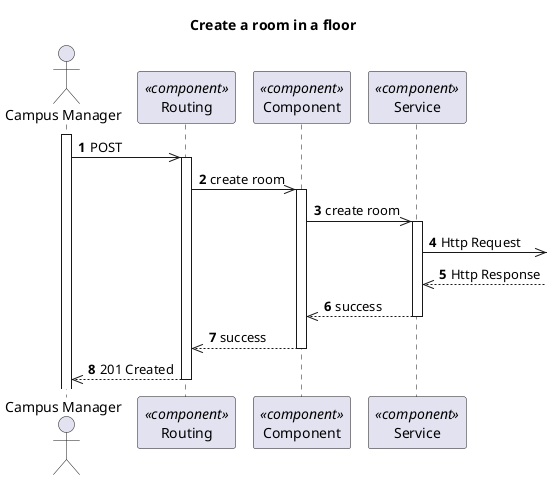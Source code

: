 @startuml Process View - Level 3

autonumber
skinparam packageStyle rect

title Create a room in a floor

actor "Campus Manager" as CM
participant "Routing" as routing <<component>>
participant "Component" as comp <<component>>
participant "Service" as service <<component>>

activate CM
CM->> routing : POST
activate routing
routing ->> comp : create room

activate comp
comp ->> service : create room

activate service
service ->> : Http Request
service <<-- : Http Response

service -->> comp : success
deactivate service

comp -->> routing : success
deactivate comp

CM<<-- routing : 201 Created
deactivate routing

@enduml